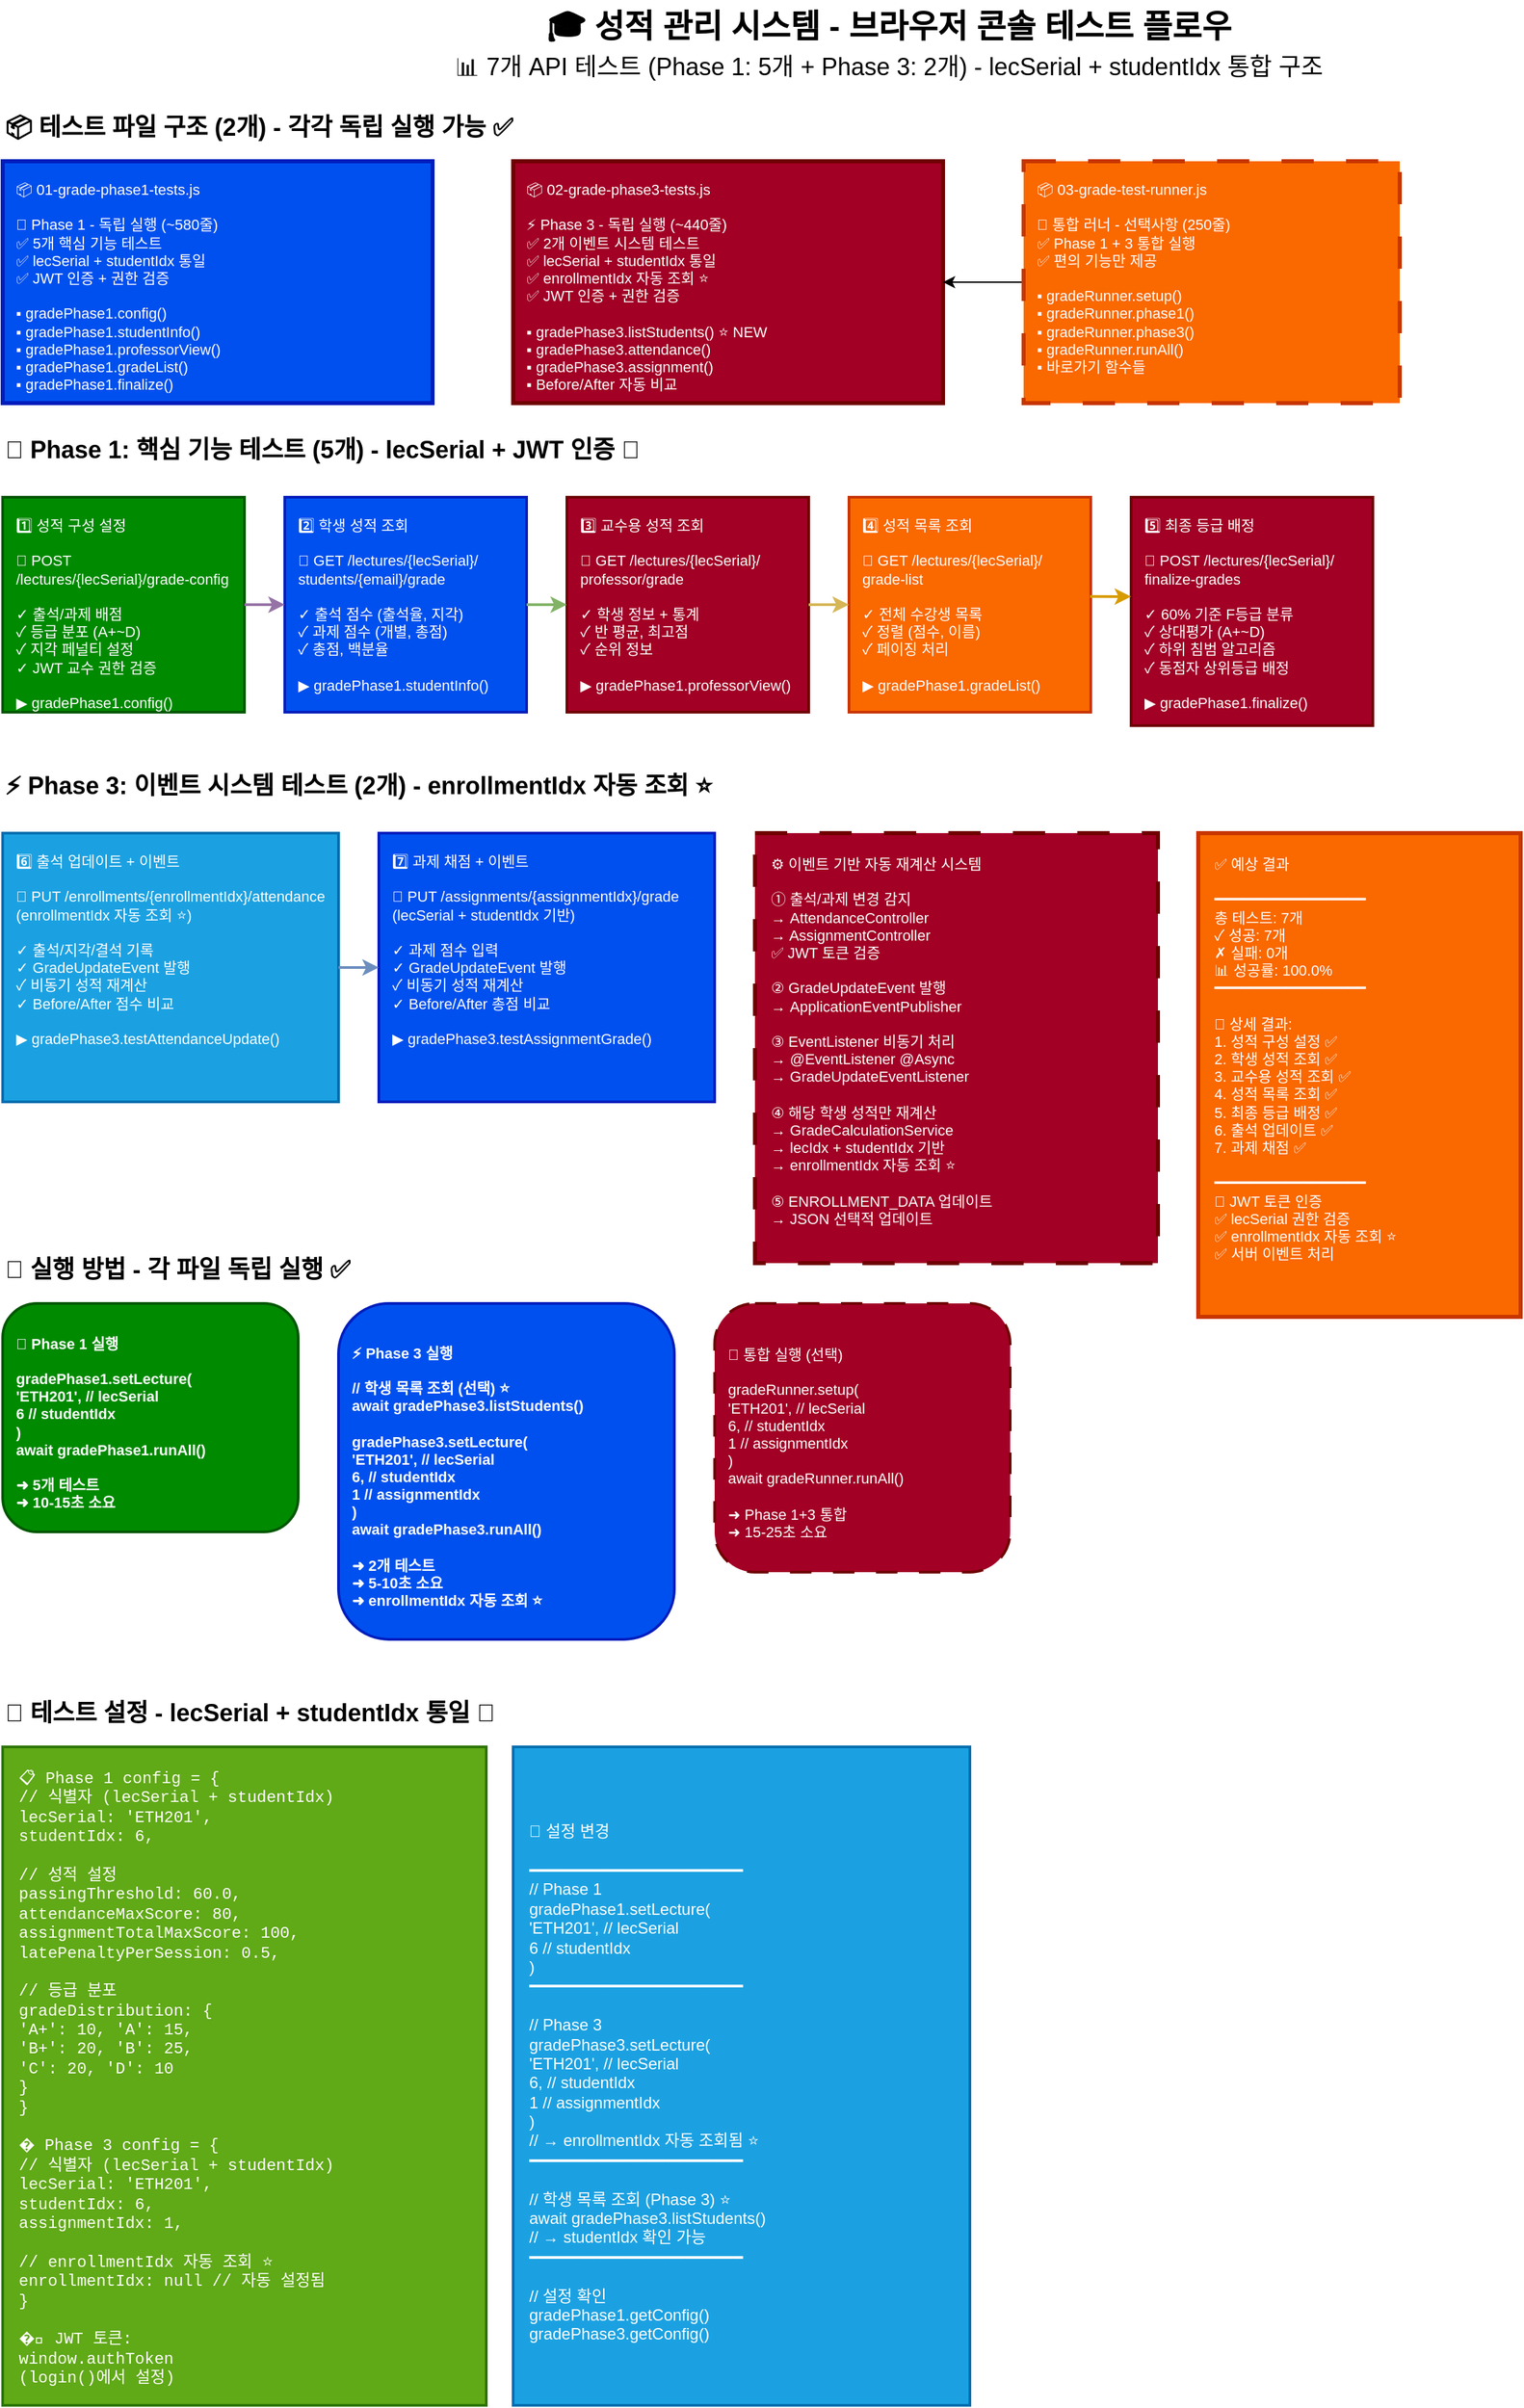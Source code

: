 <mxfile version="28.2.7">
  <diagram name="테스트플로우" id="test-flow">
    <mxGraphModel dx="1426" dy="777" grid="1" gridSize="10" guides="1" tooltips="1" connect="1" arrows="1" fold="1" page="1" pageScale="1" pageWidth="1400" pageHeight="1100" background="light-dark(#FFFFFF,#FFFFFF)" math="0" shadow="0">
      <root>
        <mxCell id="0" />
        <mxCell id="1" parent="0" />
        <mxCell id="title" value="🎓 성적 관리 시스템 - 브라우저 콘솔 테스트 플로우" style="text;html=1;strokeColor=none;fillColor=none;align=center;verticalAlign=middle;whiteSpace=wrap;rounded=0;fontSize=24;fontStyle=1;fontColor=light-dark(#000000,#000000);" parent="1" vertex="1">
          <mxGeometry x="300" y="20" width="800" height="40" as="geometry" />
        </mxCell>
        <mxCell id="subtitle" value="📊 7개 API 테스트 (Phase 1: 5개 + Phase 3: 2개) - lecSerial + studentIdx 통합 구조" style="text;html=1;strokeColor=none;fillColor=none;align=center;verticalAlign=middle;whiteSpace=wrap;rounded=0;fontSize=18;fontColor=light-dark(#000000,#000000);labelBackgroundColor=none;" parent="1" vertex="1">
          <mxGeometry x="350" y="60" width="700" height="20" as="geometry" />
        </mxCell>
        <mxCell id="module-title" value="📦 테스트 파일 구조 (2개) - 각각 독립 실행 가능 ✅" style="text;html=1;strokeColor=none;fillColor=none;align=left;verticalAlign=middle;whiteSpace=wrap;rounded=0;fontSize=18;fontStyle=1;fontColor=light-dark(#000000,#000000);" parent="1" vertex="1">
          <mxGeometry x="40" y="100" width="550" height="30" as="geometry" />
        </mxCell>
        <mxCell id="module1" value="📦 01-grade-phase1-tests.js&#xa;&#xa;🎯 Phase 1 - 독립 실행 (~580줄)&#xa;✅ 5개 핵심 기능 테스트&#xa;✅ lecSerial + studentIdx 통일&#xa;✅ JWT 인증 + 권한 검증&#xa;&#xa;▪ gradePhase1.config()&#xa;▪ gradePhase1.studentInfo()&#xa;▪ gradePhase1.professorView()&#xa;▪ gradePhase1.gradeList()&#xa;▪ gradePhase1.finalize()" style="rounded=0;whiteSpace=wrap;html=1;fillColor=#0050ef;strokeColor=#001DBC;strokeWidth=3;fontSize=11;align=left;verticalAlign=top;fontColor=#ffffff;spacingLeft=8;spacingTop=8;" parent="1" vertex="1">
          <mxGeometry x="40" y="140" width="320" height="180" as="geometry" />
        </mxCell>
        <mxCell id="module2" value="📦 02-grade-phase3-tests.js&#xa;&#xa;⚡ Phase 3 - 독립 실행 (~440줄)&#xa;✅ 2개 이벤트 시스템 테스트&#xa;✅ lecSerial + studentIdx 통일&#xa;✅ enrollmentIdx 자동 조회 ⭐&#xa;✅ JWT 인증 + 권한 검증&#xa;&#xa;▪ gradePhase3.listStudents() ⭐ NEW&#xa;▪ gradePhase3.attendance()&#xa;▪ gradePhase3.assignment()&#xa;▪ Before/After 자동 비교" style="rounded=0;whiteSpace=wrap;html=1;fillColor=#a20025;strokeColor=#6F0000;strokeWidth=3;fontSize=11;align=left;verticalAlign=top;fontColor=#ffffff;spacingLeft=8;spacingTop=8;" parent="1" vertex="1">
          <mxGeometry x="420" y="140" width="320" height="180" as="geometry" />
        </mxCell>
        <mxCell id="7sI1dyFYDF2QiaqFFNdB-1" value="" style="edgeStyle=orthogonalEdgeStyle;rounded=0;orthogonalLoop=1;jettySize=auto;html=1;" parent="1" source="module3" target="module2" edge="1">
          <mxGeometry relative="1" as="geometry" />
        </mxCell>
        <mxCell id="module3" value="📦 03-grade-test-runner.js&#xa;&#xa;🚀 통합 러너 - 선택사항 (250줄)&#xa;✅ Phase 1 + 3 통합 실행&#xa;✅ 편의 기능만 제공&#xa;&#xa;▪ gradeRunner.setup()&#xa;▪ gradeRunner.phase1()&#xa;▪ gradeRunner.phase3()&#xa;▪ gradeRunner.runAll()&#xa;▪ 바로가기 함수들" style="rounded=0;whiteSpace=wrap;html=1;fillColor=#fa6800;strokeColor=#C73500;strokeWidth=3;fontSize=11;align=left;verticalAlign=top;fontColor=#ffffff;spacingLeft=8;spacingTop=8;dashed=1;dashPattern=8 8;" parent="1" vertex="1">
          <mxGeometry x="800" y="140" width="280" height="180" as="geometry" />
        </mxCell>
        <mxCell id="phase1-title" value="🎯 Phase 1: 핵심 기능 테스트 (5개) - lecSerial + JWT 인증 🔐" style="text;html=1;strokeColor=none;fillColor=none;align=left;verticalAlign=middle;whiteSpace=wrap;rounded=0;fontSize=18;fontStyle=1;fontColor=light-dark(#000000,#000000);" parent="1" vertex="1">
          <mxGeometry x="40" y="340" width="600" height="30" as="geometry" />
        </mxCell>
        <mxCell id="test1" value="1️⃣ 성적 구성 설정&#xa;&#xa;📡 POST /lectures/{lecSerial}/grade-config&#xa;&#xa;✓ 출석/과제 배점&#xa;✓ 등급 분포 (A+~D)&#xa;✓ 지각 페널티 설정&#xa;✓ JWT 교수 권한 검증&#xa;&#xa;▶ gradePhase1.config()" style="rounded=0;whiteSpace=wrap;html=1;fillColor=#008a00;strokeColor=#005700;strokeWidth=2;fontSize=11;align=left;verticalAlign=top;fontColor=#ffffff;spacingLeft=8;spacingTop=8;" parent="1" vertex="1">
          <mxGeometry x="40" y="390" width="180" height="160" as="geometry" />
        </mxCell>
        <mxCell id="test2" value="2️⃣ 학생 성적 조회&#xa;&#xa;📡 GET /lectures/{lecSerial}/&#xa;    students/{email}/grade&#xa;&#xa;✓ 출석 점수 (출석율, 지각)&#xa;✓ 과제 점수 (개별, 총점)&#xa;✓ 총점, 백분율&#xa;&#xa;▶ gradePhase1.studentInfo()" style="rounded=0;whiteSpace=wrap;html=1;fillColor=#0050ef;strokeColor=#001DBC;strokeWidth=2;fontSize=11;align=left;verticalAlign=top;fontColor=#ffffff;spacingLeft=8;spacingTop=8;" parent="1" vertex="1">
          <mxGeometry x="250" y="390" width="180" height="160" as="geometry" />
        </mxCell>
        <mxCell id="test3" value="3️⃣ 교수용 성적 조회&#xa;&#xa;📡 GET /lectures/{lecSerial}/&#xa;    professor/grade&#xa;&#xa;✓ 학생 정보 + 통계&#xa;✓ 반 평균, 최고점&#xa;✓ 순위 정보&#xa;&#xa;▶ gradePhase1.professorView()" style="rounded=0;whiteSpace=wrap;html=1;fillColor=#a20025;strokeColor=#6F0000;strokeWidth=2;fontSize=11;align=left;verticalAlign=top;fontColor=#ffffff;spacingLeft=8;spacingTop=8;" parent="1" vertex="1">
          <mxGeometry x="460" y="390" width="180" height="160" as="geometry" />
        </mxCell>
        <mxCell id="test4" value="4️⃣ 성적 목록 조회&#xa;&#xa;📡 GET /lectures/{lecSerial}/&#xa;    grade-list&#xa;&#xa;✓ 전체 수강생 목록&#xa;✓ 정렬 (점수, 이름)&#xa;✓ 페이징 처리&#xa;&#xa;▶ gradePhase1.gradeList()" style="rounded=0;whiteSpace=wrap;html=1;fillColor=#fa6800;strokeColor=#C73500;strokeWidth=2;fontSize=11;align=left;verticalAlign=top;fontColor=#ffffff;spacingLeft=8;spacingTop=8;" parent="1" vertex="1">
          <mxGeometry x="670" y="390" width="180" height="160" as="geometry" />
        </mxCell>
        <mxCell id="test5" value="5️⃣ 최종 등급 배정&#xa;&#xa;📡 POST /lectures/{lecSerial}/&#xa;     finalize-grades&#xa;&#xa;✓ 60% 기준 F등급 분류&#xa;✓ 상대평가 (A+~D)&#xa;✓ 하위 침범 알고리즘&#xa;✓ 동점자 상위등급 배정&#xa;&#xa;▶ gradePhase1.finalize()" style="rounded=0;whiteSpace=wrap;html=1;fillColor=#a20025;strokeColor=#6F0000;strokeWidth=2;fontSize=11;align=left;verticalAlign=top;fontColor=#ffffff;spacingLeft=8;spacingTop=8;" parent="1" vertex="1">
          <mxGeometry x="880" y="390" width="180" height="170" as="geometry" />
        </mxCell>
        <mxCell id="phase3-title" value="⚡ Phase 3: 이벤트 시스템 테스트 (2개) - enrollmentIdx 자동 조회 ⭐" style="text;html=1;strokeColor=none;fillColor=none;align=left;verticalAlign=middle;whiteSpace=wrap;rounded=0;fontSize=18;fontStyle=1;fontColor=light-dark(#000000,#000000);" parent="1" vertex="1">
          <mxGeometry x="40" y="590" width="700" height="30" as="geometry" />
        </mxCell>
        <mxCell id="test6" value="6️⃣ 출석 업데이트 + 이벤트&#xa;&#xa;📡 PUT /enrollments/{enrollmentIdx}/attendance&#xa;   (enrollmentIdx 자동 조회 ⭐)&#xa;&#xa;✓ 출석/지각/결석 기록&#xa;✓ GradeUpdateEvent 발행&#xa;✓ 비동기 성적 재계산&#xa;✓ Before/After 점수 비교&#xa;&#xa;▶ gradePhase3.testAttendanceUpdate()" style="rounded=0;whiteSpace=wrap;html=1;fillColor=#1ba1e2;strokeColor=#006EAF;strokeWidth=2;fontSize=11;align=left;verticalAlign=top;fontColor=#ffffff;spacingLeft=8;spacingTop=8;" parent="1" vertex="1">
          <mxGeometry x="40" y="640" width="250" height="200" as="geometry" />
        </mxCell>
        <mxCell id="test7" value="7️⃣ 과제 채점 + 이벤트&#xa;&#xa;📡 PUT /assignments/{assignmentIdx}/grade&#xa;   (lecSerial + studentIdx 기반)&#xa;&#xa;✓ 과제 점수 입력&#xa;✓ GradeUpdateEvent 발행&#xa;✓ 비동기 성적 재계산&#xa;✓ Before/After 총점 비교&#xa;&#xa;▶ gradePhase3.testAssignmentGrade()" style="rounded=0;whiteSpace=wrap;html=1;fillColor=#0050ef;strokeColor=#001DBC;strokeWidth=2;fontSize=11;align=left;verticalAlign=top;fontColor=#ffffff;spacingLeft=8;spacingTop=8;" parent="1" vertex="1">
          <mxGeometry x="320" y="640" width="250" height="200" as="geometry" />
        </mxCell>
        <mxCell id="event-box" value="⚙️ 이벤트 기반 자동 재계산 시스템&#xa;&#xa;① 출석/과제 변경 감지&#xa;   → AttendanceController&#xa;   → AssignmentController&#xa;   ✅ JWT 토큰 검증&#xa;&#xa;② GradeUpdateEvent 발행&#xa;   → ApplicationEventPublisher&#xa;&#xa;③ EventListener 비동기 처리&#xa;   → @EventListener @Async&#xa;   → GradeUpdateEventListener&#xa;&#xa;④ 해당 학생 성적만 재계산&#xa;   → GradeCalculationService&#xa;   → lecIdx + studentIdx 기반&#xa;   → enrollmentIdx 자동 조회 ⭐&#xa;&#xa;⑤ ENROLLMENT_DATA 업데이트&#xa;   → JSON 선택적 업데이트" style="rounded=0;whiteSpace=wrap;html=1;fillColor=#a20025;strokeColor=#6F0000;strokeWidth=3;fontSize=11;align=left;verticalAlign=top;fontColor=#ffffff;dashed=1;dashPattern=8 8;spacingLeft=10;spacingTop=10;" parent="1" vertex="1">
          <mxGeometry x="600" y="640" width="300" height="320" as="geometry" />
        </mxCell>
        <mxCell id="execution-title" value="🚀 실행 방법 - 각 파일 독립 실행 ✅" style="text;html=1;strokeColor=none;fillColor=none;align=left;verticalAlign=middle;whiteSpace=wrap;rounded=0;fontSize=18;fontStyle=1;fontColor=light-dark(#000000,#000000);" parent="1" vertex="1">
          <mxGeometry x="40" y="950" width="450" height="30" as="geometry" />
        </mxCell>
        <mxCell id="exec1" value="🎯 Phase 1 실행&#xa;&#xa;gradePhase1.setLecture(&#xa;  &#39;ETH201&#39;, // lecSerial&#xa;  6           // studentIdx&#xa;)&#xa;await gradePhase1.runAll()&#xa;&#xa;➜ 5개 테스트&#xa;➜ 10-15초 소요" style="rounded=1;whiteSpace=wrap;html=1;fillColor=#008a00;strokeColor=#005700;strokeWidth=2;fontSize=11;fontStyle=1;fontColor=#ffffff;spacingLeft=8;spacingTop=8;align=left;" parent="1" vertex="1">
          <mxGeometry x="40" y="990" width="220" height="170" as="geometry" />
        </mxCell>
        <mxCell id="exec2" value="⚡ Phase 3 실행&#xa;&#xa;// 학생 목록 조회 (선택) ⭐&#xa;await gradePhase3.listStudents()&#xa;&#xa;gradePhase3.setLecture(&#xa;  &#39;ETH201&#39;, // lecSerial&#xa;  6,          // studentIdx&#xa;  1           // assignmentIdx&#xa;)&#xa;await gradePhase3.runAll()&#xa;&#xa;➜ 2개 테스트&#xa;➜ 5-10초 소요&#xa;➜ enrollmentIdx 자동 조회 ⭐" style="rounded=1;whiteSpace=wrap;html=1;fillColor=#0050ef;strokeColor=#001DBC;strokeWidth=2;fontSize=11;fontStyle=1;fontColor=#ffffff;spacingLeft=8;spacingTop=8;align=left;" parent="1" vertex="1">
          <mxGeometry x="290" y="990" width="250" height="250" as="geometry" />
        </mxCell>
        <mxCell id="exec3" value="🚀 통합 실행 (선택)&#xa;&#xa;gradeRunner.setup(&#xa;  &#39;ETH201&#39;,   // lecSerial&#xa;  6,            // studentIdx&#xa;  1             // assignmentIdx&#xa;)&#xa;await gradeRunner.runAll()&#xa;&#xa;➜ Phase 1+3 통합&#xa;➜ 15-25초 소요" style="rounded=1;whiteSpace=wrap;html=1;fillColor=#a20025;strokeColor=#6F0000;strokeWidth=2;fontSize=11;align=left;fontColor=#ffffff;spacingLeft=8;spacingTop=8;dashed=1;dashPattern=8 8;" parent="1" vertex="1">
          <mxGeometry x="570" y="990" width="220" height="200" as="geometry" />
        </mxCell>
        <mxCell id="result-box" value="✅ 예상 결과&#xa;&#xa;━━━━━━━━━━━━━━━━━&#xa;총 테스트: 7개&#xa;✓ 성공: 7개&#xa;✗ 실패: 0개&#xa;📊 성공률: 100.0%&#xa;━━━━━━━━━━━━━━━━━&#xa;&#xa;📝 상세 결과:&#xa;   1. 성적 구성 설정 ✅&#xa;   2. 학생 성적 조회 ✅&#xa;   3. 교수용 성적 조회 ✅&#xa;   4. 성적 목록 조회 ✅&#xa;   5. 최종 등급 배정 ✅&#xa;   6. 출석 업데이트 ✅&#xa;   7. 과제 채점 ✅&#xa;&#xa;━━━━━━━━━━━━━━━━━&#xa;🔐 JWT 토큰 인증&#xa;✅ lecSerial 권한 검증&#xa;✅ enrollmentIdx 자동 조회 ⭐&#xa;✅ 서버 이벤트 처리" style="rounded=0;whiteSpace=wrap;html=1;fillColor=#fa6800;strokeColor=#C73500;strokeWidth=3;fontSize=11;align=left;verticalAlign=top;fontColor=#ffffff;spacingLeft=10;spacingTop=10;" parent="1" vertex="1">
          <mxGeometry x="930" y="640" width="240" height="360" as="geometry" />
        </mxCell>
        <mxCell id="flow-arrow1" value="" style="endArrow=classic;html=1;rounded=0;strokeWidth=2;strokeColor=#9673A6;exitX=1;exitY=0.5;exitDx=0;exitDy=0;entryX=0;entryY=0.5;entryDx=0;entryDy=0;edgeStyle=orthogonalEdgeStyle;fontColor=#000000;" parent="1" source="test1" target="test2" edge="1">
          <mxGeometry width="50" height="50" relative="1" as="geometry">
            <mxPoint x="220" y="440" as="sourcePoint" />
            <mxPoint x="250" y="440" as="targetPoint" />
          </mxGeometry>
        </mxCell>
        <mxCell id="flow-arrow2" value="" style="endArrow=classic;html=1;rounded=0;strokeWidth=2;strokeColor=#82B366;exitX=1;exitY=0.5;exitDx=0;exitDy=0;entryX=0;entryY=0.5;entryDx=0;entryDy=0;edgeStyle=orthogonalEdgeStyle;fontColor=#000000;" parent="1" source="test2" target="test3" edge="1">
          <mxGeometry width="50" height="50" relative="1" as="geometry">
            <mxPoint x="430" y="440" as="sourcePoint" />
            <mxPoint x="460" y="440" as="targetPoint" />
          </mxGeometry>
        </mxCell>
        <mxCell id="flow-arrow3" value="" style="endArrow=classic;html=1;rounded=0;strokeWidth=2;strokeColor=#D6B656;exitX=1;exitY=0.5;exitDx=0;exitDy=0;entryX=0;entryY=0.5;entryDx=0;entryDy=0;edgeStyle=orthogonalEdgeStyle;fontColor=#000000;" parent="1" source="test3" target="test4" edge="1">
          <mxGeometry width="50" height="50" relative="1" as="geometry">
            <mxPoint x="640" y="440" as="sourcePoint" />
            <mxPoint x="670" y="440" as="targetPoint" />
          </mxGeometry>
        </mxCell>
        <mxCell id="flow-arrow4" value="" style="endArrow=classic;html=1;rounded=0;strokeWidth=2;strokeColor=#D79B00;edgeStyle=orthogonalEdgeStyle;fontColor=#000000;exitX=0.997;exitY=0.462;exitDx=0;exitDy=0;exitPerimeter=0;" parent="1" source="test4" edge="1">
          <mxGeometry width="50" height="50" relative="1" as="geometry">
            <mxPoint x="850" y="440" as="sourcePoint" />
            <mxPoint x="880" y="464" as="targetPoint" />
            <Array as="points">
              <mxPoint x="880" y="464" />
            </Array>
          </mxGeometry>
        </mxCell>
        <mxCell id="event-arrow1" value="" style="endArrow=classic;html=1;rounded=0;strokeWidth=2;strokeColor=#6C8EBF;exitX=1;exitY=0.5;exitDx=0;exitDy=0;entryX=0;entryY=0.5;entryDx=0;entryDy=0;edgeStyle=orthogonalEdgeStyle;fontColor=#000000;" parent="1" source="test6" target="test7" edge="1">
          <mxGeometry width="50" height="50" relative="1" as="geometry">
            <mxPoint x="260" y="695" as="sourcePoint" />
            <mxPoint x="300" y="695" as="targetPoint" />
          </mxGeometry>
        </mxCell>
        <mxCell id="data-flow" value="💾 테스트 설정 - lecSerial + studentIdx 통일 🔐" style="text;html=1;strokeColor=none;fillColor=none;align=left;verticalAlign=middle;whiteSpace=wrap;rounded=0;fontSize=18;fontStyle=1;fontColor=light-dark(#000000,#000000);" parent="1" vertex="1">
          <mxGeometry x="40" y="1280" width="550" height="30" as="geometry" />
        </mxCell>
        <mxCell id="data-box" value="&lt;font style=&quot;font-size: 12px;&quot;&gt;📋 Phase 1 config = {&#xa;  // 식별자 (lecSerial + studentIdx)&#xa;  lecSerial: &#39;ETH201&#39;,&#xa;  studentIdx: 6,&#xa;  &#xa;  // 성적 설정&#xa;  passingThreshold: 60.0,&#xa;  attendanceMaxScore: 80,&#xa;  assignmentTotalMaxScore: 100,&#xa;  latePenaltyPerSession: 0.5,&#xa;  &#xa;  // 등급 분포&#xa;  gradeDistribution: {&#xa;    &#39;A+&#39;: 10, &#39;A&#39;: 15,&#xa;    &#39;B+&#39;: 20, &#39;B&#39;: 25,&#xa;    &#39;C&#39;: 20, &#39;D&#39;: 10&#xa;  }&#xa;}&#xa;&#xa;� Phase 3 config = {&#xa;  // 식별자 (lecSerial + studentIdx)&#xa;  lecSerial: &#39;ETH201&#39;,&#xa;  studentIdx: 6,&#xa;  assignmentIdx: 1,&#xa;  &#xa;  // enrollmentIdx 자동 조회 ⭐&#xa;  enrollmentIdx: null  // 자동 설정됨&#xa;}&#xa;&#xa;�🔐 JWT 토큰:&#xa;  window.authToken&#xa;  (login()에서 설정)&lt;/font&gt;" style="rounded=0;whiteSpace=wrap;html=1;fillColor=#60a917;strokeColor=#2D7600;strokeWidth=2;fontSize=10;align=left;verticalAlign=top;fontFamily=Courier New;fontColor=#ffffff;spacingLeft=10;spacingTop=10;" parent="1" vertex="1">
          <mxGeometry x="40" y="1320" width="360" height="490" as="geometry" />
        </mxCell>
        <mxCell id="modify-box" value="&lt;font style=&quot;font-size: 12px;&quot;&gt;🔧 설정 변경&#xa;&#xa;━━━━━━━━━━━━━━━━━━━━━━&#xa;// Phase 1&#xa;gradePhase1.setLecture(&#xa;  &#39;ETH201&#39;,  // lecSerial&#xa;  6           // studentIdx&#xa;)&#xa;━━━━━━━━━━━━━━━━━━━━━━&#xa;&#xa;// Phase 3&#xa;gradePhase3.setLecture(&#xa;  &#39;ETH201&#39;,   // lecSerial&#xa;  6,           // studentIdx&#xa;  1            // assignmentIdx&#xa;)&#xa;// → enrollmentIdx 자동 조회됨 ⭐&#xa;━━━━━━━━━━━━━━━━━━━━━━&#xa;&#xa;// 학생 목록 조회 (Phase 3) ⭐&#xa;await gradePhase3.listStudents()&#xa;// → studentIdx 확인 가능&#xa;━━━━━━━━━━━━━━━━━━━━━━&#xa;&#xa;// 설정 확인&#xa;gradePhase1.getConfig()&#xa;gradePhase3.getConfig()&lt;/font&gt;" style="rounded=0;whiteSpace=wrap;html=1;fillColor=#1ba1e2;strokeColor=#006EAF;strokeWidth=2;fontSize=10;align=left;fontColor=#ffffff;spacingLeft=10;spacingTop=10;" parent="1" vertex="1">
          <mxGeometry x="420" y="1320" width="340" height="490" as="geometry" />
        </mxCell>
      </root>
    </mxGraphModel>
  </diagram>
</mxfile>
